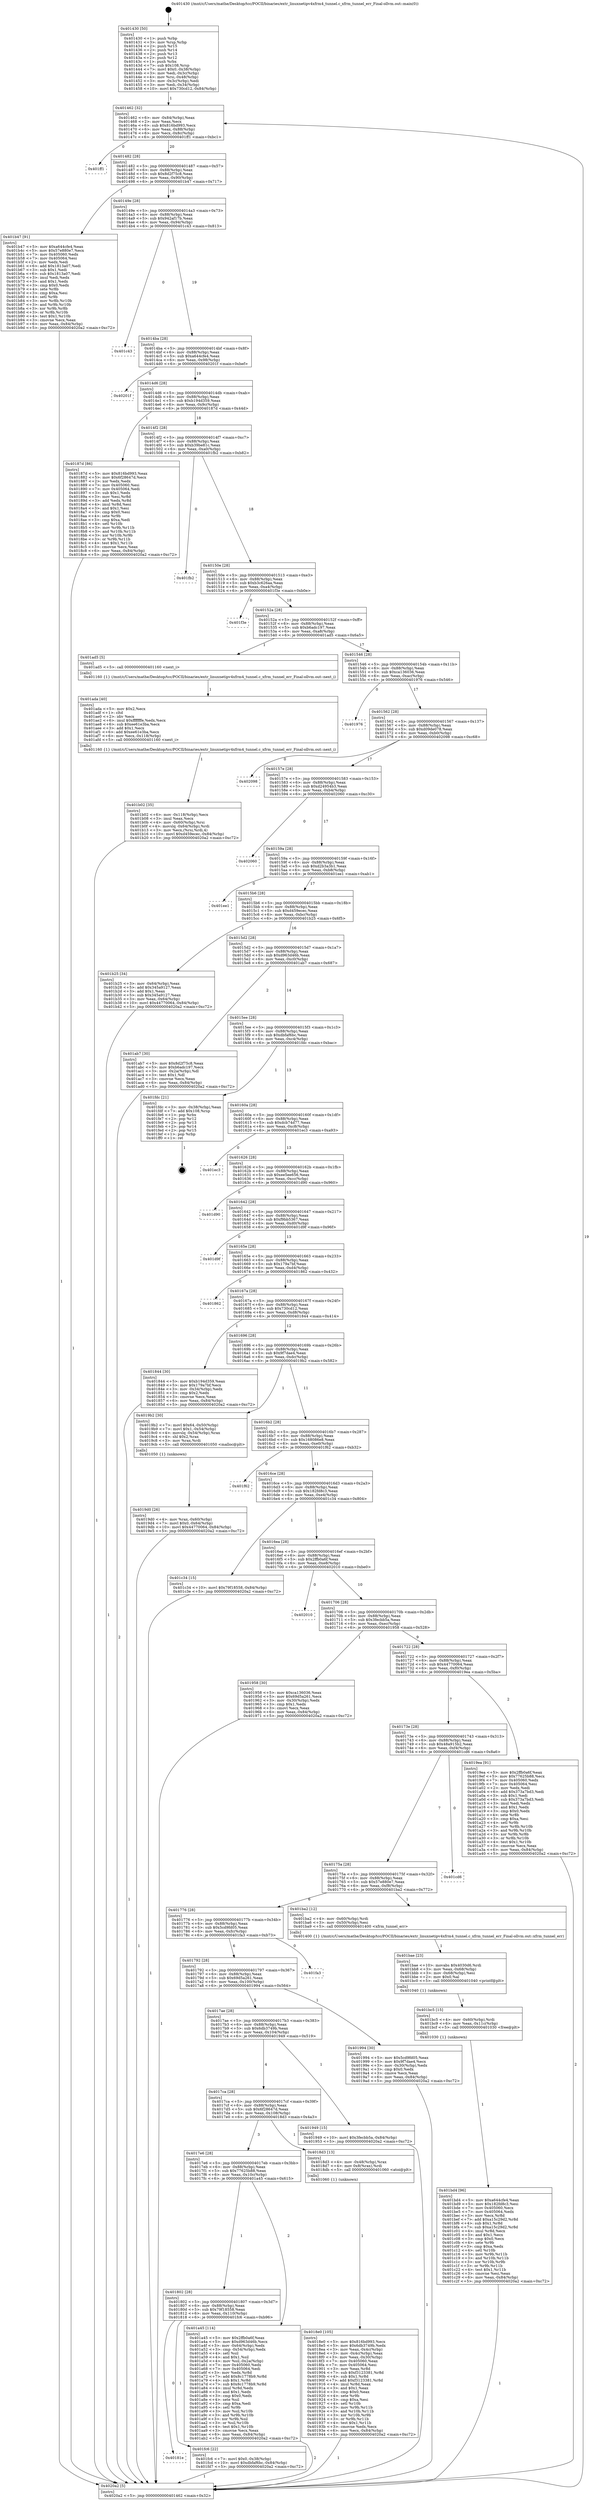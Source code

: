 digraph "0x401430" {
  label = "0x401430 (/mnt/c/Users/mathe/Desktop/tcc/POCII/binaries/extr_linuxnetipv4xfrm4_tunnel.c_xfrm_tunnel_err_Final-ollvm.out::main(0))"
  labelloc = "t"
  node[shape=record]

  Entry [label="",width=0.3,height=0.3,shape=circle,fillcolor=black,style=filled]
  "0x401462" [label="{
     0x401462 [32]\l
     | [instrs]\l
     &nbsp;&nbsp;0x401462 \<+6\>: mov -0x84(%rbp),%eax\l
     &nbsp;&nbsp;0x401468 \<+2\>: mov %eax,%ecx\l
     &nbsp;&nbsp;0x40146a \<+6\>: sub $0x816bd993,%ecx\l
     &nbsp;&nbsp;0x401470 \<+6\>: mov %eax,-0x88(%rbp)\l
     &nbsp;&nbsp;0x401476 \<+6\>: mov %ecx,-0x8c(%rbp)\l
     &nbsp;&nbsp;0x40147c \<+6\>: je 0000000000401ff1 \<main+0xbc1\>\l
  }"]
  "0x401ff1" [label="{
     0x401ff1\l
  }", style=dashed]
  "0x401482" [label="{
     0x401482 [28]\l
     | [instrs]\l
     &nbsp;&nbsp;0x401482 \<+5\>: jmp 0000000000401487 \<main+0x57\>\l
     &nbsp;&nbsp;0x401487 \<+6\>: mov -0x88(%rbp),%eax\l
     &nbsp;&nbsp;0x40148d \<+5\>: sub $0x8d2f75c8,%eax\l
     &nbsp;&nbsp;0x401492 \<+6\>: mov %eax,-0x90(%rbp)\l
     &nbsp;&nbsp;0x401498 \<+6\>: je 0000000000401b47 \<main+0x717\>\l
  }"]
  Exit [label="",width=0.3,height=0.3,shape=circle,fillcolor=black,style=filled,peripheries=2]
  "0x401b47" [label="{
     0x401b47 [91]\l
     | [instrs]\l
     &nbsp;&nbsp;0x401b47 \<+5\>: mov $0xa644cfe4,%eax\l
     &nbsp;&nbsp;0x401b4c \<+5\>: mov $0x57e880e7,%ecx\l
     &nbsp;&nbsp;0x401b51 \<+7\>: mov 0x405060,%edx\l
     &nbsp;&nbsp;0x401b58 \<+7\>: mov 0x405064,%esi\l
     &nbsp;&nbsp;0x401b5f \<+2\>: mov %edx,%edi\l
     &nbsp;&nbsp;0x401b61 \<+6\>: add $0x1813a07,%edi\l
     &nbsp;&nbsp;0x401b67 \<+3\>: sub $0x1,%edi\l
     &nbsp;&nbsp;0x401b6a \<+6\>: sub $0x1813a07,%edi\l
     &nbsp;&nbsp;0x401b70 \<+3\>: imul %edi,%edx\l
     &nbsp;&nbsp;0x401b73 \<+3\>: and $0x1,%edx\l
     &nbsp;&nbsp;0x401b76 \<+3\>: cmp $0x0,%edx\l
     &nbsp;&nbsp;0x401b79 \<+4\>: sete %r8b\l
     &nbsp;&nbsp;0x401b7d \<+3\>: cmp $0xa,%esi\l
     &nbsp;&nbsp;0x401b80 \<+4\>: setl %r9b\l
     &nbsp;&nbsp;0x401b84 \<+3\>: mov %r8b,%r10b\l
     &nbsp;&nbsp;0x401b87 \<+3\>: and %r9b,%r10b\l
     &nbsp;&nbsp;0x401b8a \<+3\>: xor %r9b,%r8b\l
     &nbsp;&nbsp;0x401b8d \<+3\>: or %r8b,%r10b\l
     &nbsp;&nbsp;0x401b90 \<+4\>: test $0x1,%r10b\l
     &nbsp;&nbsp;0x401b94 \<+3\>: cmovne %ecx,%eax\l
     &nbsp;&nbsp;0x401b97 \<+6\>: mov %eax,-0x84(%rbp)\l
     &nbsp;&nbsp;0x401b9d \<+5\>: jmp 00000000004020a2 \<main+0xc72\>\l
  }"]
  "0x40149e" [label="{
     0x40149e [28]\l
     | [instrs]\l
     &nbsp;&nbsp;0x40149e \<+5\>: jmp 00000000004014a3 \<main+0x73\>\l
     &nbsp;&nbsp;0x4014a3 \<+6\>: mov -0x88(%rbp),%eax\l
     &nbsp;&nbsp;0x4014a9 \<+5\>: sub $0x942af17b,%eax\l
     &nbsp;&nbsp;0x4014ae \<+6\>: mov %eax,-0x94(%rbp)\l
     &nbsp;&nbsp;0x4014b4 \<+6\>: je 0000000000401c43 \<main+0x813\>\l
  }"]
  "0x40181e" [label="{
     0x40181e\l
  }", style=dashed]
  "0x401c43" [label="{
     0x401c43\l
  }", style=dashed]
  "0x4014ba" [label="{
     0x4014ba [28]\l
     | [instrs]\l
     &nbsp;&nbsp;0x4014ba \<+5\>: jmp 00000000004014bf \<main+0x8f\>\l
     &nbsp;&nbsp;0x4014bf \<+6\>: mov -0x88(%rbp),%eax\l
     &nbsp;&nbsp;0x4014c5 \<+5\>: sub $0xa644cfe4,%eax\l
     &nbsp;&nbsp;0x4014ca \<+6\>: mov %eax,-0x98(%rbp)\l
     &nbsp;&nbsp;0x4014d0 \<+6\>: je 000000000040201f \<main+0xbef\>\l
  }"]
  "0x401fc6" [label="{
     0x401fc6 [22]\l
     | [instrs]\l
     &nbsp;&nbsp;0x401fc6 \<+7\>: movl $0x0,-0x38(%rbp)\l
     &nbsp;&nbsp;0x401fcd \<+10\>: movl $0xdbfaf6bc,-0x84(%rbp)\l
     &nbsp;&nbsp;0x401fd7 \<+5\>: jmp 00000000004020a2 \<main+0xc72\>\l
  }"]
  "0x40201f" [label="{
     0x40201f\l
  }", style=dashed]
  "0x4014d6" [label="{
     0x4014d6 [28]\l
     | [instrs]\l
     &nbsp;&nbsp;0x4014d6 \<+5\>: jmp 00000000004014db \<main+0xab\>\l
     &nbsp;&nbsp;0x4014db \<+6\>: mov -0x88(%rbp),%eax\l
     &nbsp;&nbsp;0x4014e1 \<+5\>: sub $0xb194d359,%eax\l
     &nbsp;&nbsp;0x4014e6 \<+6\>: mov %eax,-0x9c(%rbp)\l
     &nbsp;&nbsp;0x4014ec \<+6\>: je 000000000040187d \<main+0x44d\>\l
  }"]
  "0x401bd4" [label="{
     0x401bd4 [96]\l
     | [instrs]\l
     &nbsp;&nbsp;0x401bd4 \<+5\>: mov $0xa644cfe4,%eax\l
     &nbsp;&nbsp;0x401bd9 \<+5\>: mov $0x182fd8c3,%esi\l
     &nbsp;&nbsp;0x401bde \<+7\>: mov 0x405060,%ecx\l
     &nbsp;&nbsp;0x401be5 \<+7\>: mov 0x405064,%edx\l
     &nbsp;&nbsp;0x401bec \<+3\>: mov %ecx,%r8d\l
     &nbsp;&nbsp;0x401bef \<+7\>: add $0xa15c29d2,%r8d\l
     &nbsp;&nbsp;0x401bf6 \<+4\>: sub $0x1,%r8d\l
     &nbsp;&nbsp;0x401bfa \<+7\>: sub $0xa15c29d2,%r8d\l
     &nbsp;&nbsp;0x401c01 \<+4\>: imul %r8d,%ecx\l
     &nbsp;&nbsp;0x401c05 \<+3\>: and $0x1,%ecx\l
     &nbsp;&nbsp;0x401c08 \<+3\>: cmp $0x0,%ecx\l
     &nbsp;&nbsp;0x401c0b \<+4\>: sete %r9b\l
     &nbsp;&nbsp;0x401c0f \<+3\>: cmp $0xa,%edx\l
     &nbsp;&nbsp;0x401c12 \<+4\>: setl %r10b\l
     &nbsp;&nbsp;0x401c16 \<+3\>: mov %r9b,%r11b\l
     &nbsp;&nbsp;0x401c19 \<+3\>: and %r10b,%r11b\l
     &nbsp;&nbsp;0x401c1c \<+3\>: xor %r10b,%r9b\l
     &nbsp;&nbsp;0x401c1f \<+3\>: or %r9b,%r11b\l
     &nbsp;&nbsp;0x401c22 \<+4\>: test $0x1,%r11b\l
     &nbsp;&nbsp;0x401c26 \<+3\>: cmovne %esi,%eax\l
     &nbsp;&nbsp;0x401c29 \<+6\>: mov %eax,-0x84(%rbp)\l
     &nbsp;&nbsp;0x401c2f \<+5\>: jmp 00000000004020a2 \<main+0xc72\>\l
  }"]
  "0x40187d" [label="{
     0x40187d [86]\l
     | [instrs]\l
     &nbsp;&nbsp;0x40187d \<+5\>: mov $0x816bd993,%eax\l
     &nbsp;&nbsp;0x401882 \<+5\>: mov $0x6f28647d,%ecx\l
     &nbsp;&nbsp;0x401887 \<+2\>: xor %edx,%edx\l
     &nbsp;&nbsp;0x401889 \<+7\>: mov 0x405060,%esi\l
     &nbsp;&nbsp;0x401890 \<+7\>: mov 0x405064,%edi\l
     &nbsp;&nbsp;0x401897 \<+3\>: sub $0x1,%edx\l
     &nbsp;&nbsp;0x40189a \<+3\>: mov %esi,%r8d\l
     &nbsp;&nbsp;0x40189d \<+3\>: add %edx,%r8d\l
     &nbsp;&nbsp;0x4018a0 \<+4\>: imul %r8d,%esi\l
     &nbsp;&nbsp;0x4018a4 \<+3\>: and $0x1,%esi\l
     &nbsp;&nbsp;0x4018a7 \<+3\>: cmp $0x0,%esi\l
     &nbsp;&nbsp;0x4018aa \<+4\>: sete %r9b\l
     &nbsp;&nbsp;0x4018ae \<+3\>: cmp $0xa,%edi\l
     &nbsp;&nbsp;0x4018b1 \<+4\>: setl %r10b\l
     &nbsp;&nbsp;0x4018b5 \<+3\>: mov %r9b,%r11b\l
     &nbsp;&nbsp;0x4018b8 \<+3\>: and %r10b,%r11b\l
     &nbsp;&nbsp;0x4018bb \<+3\>: xor %r10b,%r9b\l
     &nbsp;&nbsp;0x4018be \<+3\>: or %r9b,%r11b\l
     &nbsp;&nbsp;0x4018c1 \<+4\>: test $0x1,%r11b\l
     &nbsp;&nbsp;0x4018c5 \<+3\>: cmovne %ecx,%eax\l
     &nbsp;&nbsp;0x4018c8 \<+6\>: mov %eax,-0x84(%rbp)\l
     &nbsp;&nbsp;0x4018ce \<+5\>: jmp 00000000004020a2 \<main+0xc72\>\l
  }"]
  "0x4014f2" [label="{
     0x4014f2 [28]\l
     | [instrs]\l
     &nbsp;&nbsp;0x4014f2 \<+5\>: jmp 00000000004014f7 \<main+0xc7\>\l
     &nbsp;&nbsp;0x4014f7 \<+6\>: mov -0x88(%rbp),%eax\l
     &nbsp;&nbsp;0x4014fd \<+5\>: sub $0xb39be81c,%eax\l
     &nbsp;&nbsp;0x401502 \<+6\>: mov %eax,-0xa0(%rbp)\l
     &nbsp;&nbsp;0x401508 \<+6\>: je 0000000000401fb2 \<main+0xb82\>\l
  }"]
  "0x401bc5" [label="{
     0x401bc5 [15]\l
     | [instrs]\l
     &nbsp;&nbsp;0x401bc5 \<+4\>: mov -0x60(%rbp),%rdi\l
     &nbsp;&nbsp;0x401bc9 \<+6\>: mov %eax,-0x11c(%rbp)\l
     &nbsp;&nbsp;0x401bcf \<+5\>: call 0000000000401030 \<free@plt\>\l
     | [calls]\l
     &nbsp;&nbsp;0x401030 \{1\} (unknown)\l
  }"]
  "0x401fb2" [label="{
     0x401fb2\l
  }", style=dashed]
  "0x40150e" [label="{
     0x40150e [28]\l
     | [instrs]\l
     &nbsp;&nbsp;0x40150e \<+5\>: jmp 0000000000401513 \<main+0xe3\>\l
     &nbsp;&nbsp;0x401513 \<+6\>: mov -0x88(%rbp),%eax\l
     &nbsp;&nbsp;0x401519 \<+5\>: sub $0xb3c626aa,%eax\l
     &nbsp;&nbsp;0x40151e \<+6\>: mov %eax,-0xa4(%rbp)\l
     &nbsp;&nbsp;0x401524 \<+6\>: je 0000000000401f3e \<main+0xb0e\>\l
  }"]
  "0x401bae" [label="{
     0x401bae [23]\l
     | [instrs]\l
     &nbsp;&nbsp;0x401bae \<+10\>: movabs $0x4030d6,%rdi\l
     &nbsp;&nbsp;0x401bb8 \<+3\>: mov %eax,-0x68(%rbp)\l
     &nbsp;&nbsp;0x401bbb \<+3\>: mov -0x68(%rbp),%esi\l
     &nbsp;&nbsp;0x401bbe \<+2\>: mov $0x0,%al\l
     &nbsp;&nbsp;0x401bc0 \<+5\>: call 0000000000401040 \<printf@plt\>\l
     | [calls]\l
     &nbsp;&nbsp;0x401040 \{1\} (unknown)\l
  }"]
  "0x401f3e" [label="{
     0x401f3e\l
  }", style=dashed]
  "0x40152a" [label="{
     0x40152a [28]\l
     | [instrs]\l
     &nbsp;&nbsp;0x40152a \<+5\>: jmp 000000000040152f \<main+0xff\>\l
     &nbsp;&nbsp;0x40152f \<+6\>: mov -0x88(%rbp),%eax\l
     &nbsp;&nbsp;0x401535 \<+5\>: sub $0xb6adc197,%eax\l
     &nbsp;&nbsp;0x40153a \<+6\>: mov %eax,-0xa8(%rbp)\l
     &nbsp;&nbsp;0x401540 \<+6\>: je 0000000000401ad5 \<main+0x6a5\>\l
  }"]
  "0x401b02" [label="{
     0x401b02 [35]\l
     | [instrs]\l
     &nbsp;&nbsp;0x401b02 \<+6\>: mov -0x118(%rbp),%ecx\l
     &nbsp;&nbsp;0x401b08 \<+3\>: imul %eax,%ecx\l
     &nbsp;&nbsp;0x401b0b \<+4\>: mov -0x60(%rbp),%rsi\l
     &nbsp;&nbsp;0x401b0f \<+4\>: movslq -0x64(%rbp),%rdi\l
     &nbsp;&nbsp;0x401b13 \<+3\>: mov %ecx,(%rsi,%rdi,4)\l
     &nbsp;&nbsp;0x401b16 \<+10\>: movl $0xd459ecec,-0x84(%rbp)\l
     &nbsp;&nbsp;0x401b20 \<+5\>: jmp 00000000004020a2 \<main+0xc72\>\l
  }"]
  "0x401ad5" [label="{
     0x401ad5 [5]\l
     | [instrs]\l
     &nbsp;&nbsp;0x401ad5 \<+5\>: call 0000000000401160 \<next_i\>\l
     | [calls]\l
     &nbsp;&nbsp;0x401160 \{1\} (/mnt/c/Users/mathe/Desktop/tcc/POCII/binaries/extr_linuxnetipv4xfrm4_tunnel.c_xfrm_tunnel_err_Final-ollvm.out::next_i)\l
  }"]
  "0x401546" [label="{
     0x401546 [28]\l
     | [instrs]\l
     &nbsp;&nbsp;0x401546 \<+5\>: jmp 000000000040154b \<main+0x11b\>\l
     &nbsp;&nbsp;0x40154b \<+6\>: mov -0x88(%rbp),%eax\l
     &nbsp;&nbsp;0x401551 \<+5\>: sub $0xca136036,%eax\l
     &nbsp;&nbsp;0x401556 \<+6\>: mov %eax,-0xac(%rbp)\l
     &nbsp;&nbsp;0x40155c \<+6\>: je 0000000000401976 \<main+0x546\>\l
  }"]
  "0x401ada" [label="{
     0x401ada [40]\l
     | [instrs]\l
     &nbsp;&nbsp;0x401ada \<+5\>: mov $0x2,%ecx\l
     &nbsp;&nbsp;0x401adf \<+1\>: cltd\l
     &nbsp;&nbsp;0x401ae0 \<+2\>: idiv %ecx\l
     &nbsp;&nbsp;0x401ae2 \<+6\>: imul $0xfffffffe,%edx,%ecx\l
     &nbsp;&nbsp;0x401ae8 \<+6\>: sub $0xee61e3ba,%ecx\l
     &nbsp;&nbsp;0x401aee \<+3\>: add $0x1,%ecx\l
     &nbsp;&nbsp;0x401af1 \<+6\>: add $0xee61e3ba,%ecx\l
     &nbsp;&nbsp;0x401af7 \<+6\>: mov %ecx,-0x118(%rbp)\l
     &nbsp;&nbsp;0x401afd \<+5\>: call 0000000000401160 \<next_i\>\l
     | [calls]\l
     &nbsp;&nbsp;0x401160 \{1\} (/mnt/c/Users/mathe/Desktop/tcc/POCII/binaries/extr_linuxnetipv4xfrm4_tunnel.c_xfrm_tunnel_err_Final-ollvm.out::next_i)\l
  }"]
  "0x401976" [label="{
     0x401976\l
  }", style=dashed]
  "0x401562" [label="{
     0x401562 [28]\l
     | [instrs]\l
     &nbsp;&nbsp;0x401562 \<+5\>: jmp 0000000000401567 \<main+0x137\>\l
     &nbsp;&nbsp;0x401567 \<+6\>: mov -0x88(%rbp),%eax\l
     &nbsp;&nbsp;0x40156d \<+5\>: sub $0xd09de078,%eax\l
     &nbsp;&nbsp;0x401572 \<+6\>: mov %eax,-0xb0(%rbp)\l
     &nbsp;&nbsp;0x401578 \<+6\>: je 0000000000402098 \<main+0xc68\>\l
  }"]
  "0x401802" [label="{
     0x401802 [28]\l
     | [instrs]\l
     &nbsp;&nbsp;0x401802 \<+5\>: jmp 0000000000401807 \<main+0x3d7\>\l
     &nbsp;&nbsp;0x401807 \<+6\>: mov -0x88(%rbp),%eax\l
     &nbsp;&nbsp;0x40180d \<+5\>: sub $0x79f18558,%eax\l
     &nbsp;&nbsp;0x401812 \<+6\>: mov %eax,-0x110(%rbp)\l
     &nbsp;&nbsp;0x401818 \<+6\>: je 0000000000401fc6 \<main+0xb96\>\l
  }"]
  "0x402098" [label="{
     0x402098\l
  }", style=dashed]
  "0x40157e" [label="{
     0x40157e [28]\l
     | [instrs]\l
     &nbsp;&nbsp;0x40157e \<+5\>: jmp 0000000000401583 \<main+0x153\>\l
     &nbsp;&nbsp;0x401583 \<+6\>: mov -0x88(%rbp),%eax\l
     &nbsp;&nbsp;0x401589 \<+5\>: sub $0xd24954b3,%eax\l
     &nbsp;&nbsp;0x40158e \<+6\>: mov %eax,-0xb4(%rbp)\l
     &nbsp;&nbsp;0x401594 \<+6\>: je 0000000000402060 \<main+0xc30\>\l
  }"]
  "0x401a45" [label="{
     0x401a45 [114]\l
     | [instrs]\l
     &nbsp;&nbsp;0x401a45 \<+5\>: mov $0x2ffb0a6f,%eax\l
     &nbsp;&nbsp;0x401a4a \<+5\>: mov $0xd963d46b,%ecx\l
     &nbsp;&nbsp;0x401a4f \<+3\>: mov -0x64(%rbp),%edx\l
     &nbsp;&nbsp;0x401a52 \<+3\>: cmp -0x54(%rbp),%edx\l
     &nbsp;&nbsp;0x401a55 \<+4\>: setl %sil\l
     &nbsp;&nbsp;0x401a59 \<+4\>: and $0x1,%sil\l
     &nbsp;&nbsp;0x401a5d \<+4\>: mov %sil,-0x2a(%rbp)\l
     &nbsp;&nbsp;0x401a61 \<+7\>: mov 0x405060,%edx\l
     &nbsp;&nbsp;0x401a68 \<+7\>: mov 0x405064,%edi\l
     &nbsp;&nbsp;0x401a6f \<+3\>: mov %edx,%r8d\l
     &nbsp;&nbsp;0x401a72 \<+7\>: add $0x8c1778b9,%r8d\l
     &nbsp;&nbsp;0x401a79 \<+4\>: sub $0x1,%r8d\l
     &nbsp;&nbsp;0x401a7d \<+7\>: sub $0x8c1778b9,%r8d\l
     &nbsp;&nbsp;0x401a84 \<+4\>: imul %r8d,%edx\l
     &nbsp;&nbsp;0x401a88 \<+3\>: and $0x1,%edx\l
     &nbsp;&nbsp;0x401a8b \<+3\>: cmp $0x0,%edx\l
     &nbsp;&nbsp;0x401a8e \<+4\>: sete %sil\l
     &nbsp;&nbsp;0x401a92 \<+3\>: cmp $0xa,%edi\l
     &nbsp;&nbsp;0x401a95 \<+4\>: setl %r9b\l
     &nbsp;&nbsp;0x401a99 \<+3\>: mov %sil,%r10b\l
     &nbsp;&nbsp;0x401a9c \<+3\>: and %r9b,%r10b\l
     &nbsp;&nbsp;0x401a9f \<+3\>: xor %r9b,%sil\l
     &nbsp;&nbsp;0x401aa2 \<+3\>: or %sil,%r10b\l
     &nbsp;&nbsp;0x401aa5 \<+4\>: test $0x1,%r10b\l
     &nbsp;&nbsp;0x401aa9 \<+3\>: cmovne %ecx,%eax\l
     &nbsp;&nbsp;0x401aac \<+6\>: mov %eax,-0x84(%rbp)\l
     &nbsp;&nbsp;0x401ab2 \<+5\>: jmp 00000000004020a2 \<main+0xc72\>\l
  }"]
  "0x402060" [label="{
     0x402060\l
  }", style=dashed]
  "0x40159a" [label="{
     0x40159a [28]\l
     | [instrs]\l
     &nbsp;&nbsp;0x40159a \<+5\>: jmp 000000000040159f \<main+0x16f\>\l
     &nbsp;&nbsp;0x40159f \<+6\>: mov -0x88(%rbp),%eax\l
     &nbsp;&nbsp;0x4015a5 \<+5\>: sub $0xd2b3a3b1,%eax\l
     &nbsp;&nbsp;0x4015aa \<+6\>: mov %eax,-0xb8(%rbp)\l
     &nbsp;&nbsp;0x4015b0 \<+6\>: je 0000000000401ee1 \<main+0xab1\>\l
  }"]
  "0x4019d0" [label="{
     0x4019d0 [26]\l
     | [instrs]\l
     &nbsp;&nbsp;0x4019d0 \<+4\>: mov %rax,-0x60(%rbp)\l
     &nbsp;&nbsp;0x4019d4 \<+7\>: movl $0x0,-0x64(%rbp)\l
     &nbsp;&nbsp;0x4019db \<+10\>: movl $0x44770064,-0x84(%rbp)\l
     &nbsp;&nbsp;0x4019e5 \<+5\>: jmp 00000000004020a2 \<main+0xc72\>\l
  }"]
  "0x401ee1" [label="{
     0x401ee1\l
  }", style=dashed]
  "0x4015b6" [label="{
     0x4015b6 [28]\l
     | [instrs]\l
     &nbsp;&nbsp;0x4015b6 \<+5\>: jmp 00000000004015bb \<main+0x18b\>\l
     &nbsp;&nbsp;0x4015bb \<+6\>: mov -0x88(%rbp),%eax\l
     &nbsp;&nbsp;0x4015c1 \<+5\>: sub $0xd459ecec,%eax\l
     &nbsp;&nbsp;0x4015c6 \<+6\>: mov %eax,-0xbc(%rbp)\l
     &nbsp;&nbsp;0x4015cc \<+6\>: je 0000000000401b25 \<main+0x6f5\>\l
  }"]
  "0x4018e0" [label="{
     0x4018e0 [105]\l
     | [instrs]\l
     &nbsp;&nbsp;0x4018e0 \<+5\>: mov $0x816bd993,%ecx\l
     &nbsp;&nbsp;0x4018e5 \<+5\>: mov $0x6db3749b,%edx\l
     &nbsp;&nbsp;0x4018ea \<+3\>: mov %eax,-0x4c(%rbp)\l
     &nbsp;&nbsp;0x4018ed \<+3\>: mov -0x4c(%rbp),%eax\l
     &nbsp;&nbsp;0x4018f0 \<+3\>: mov %eax,-0x30(%rbp)\l
     &nbsp;&nbsp;0x4018f3 \<+7\>: mov 0x405060,%eax\l
     &nbsp;&nbsp;0x4018fa \<+7\>: mov 0x405064,%esi\l
     &nbsp;&nbsp;0x401901 \<+3\>: mov %eax,%r8d\l
     &nbsp;&nbsp;0x401904 \<+7\>: sub $0xf3123381,%r8d\l
     &nbsp;&nbsp;0x40190b \<+4\>: sub $0x1,%r8d\l
     &nbsp;&nbsp;0x40190f \<+7\>: add $0xf3123381,%r8d\l
     &nbsp;&nbsp;0x401916 \<+4\>: imul %r8d,%eax\l
     &nbsp;&nbsp;0x40191a \<+3\>: and $0x1,%eax\l
     &nbsp;&nbsp;0x40191d \<+3\>: cmp $0x0,%eax\l
     &nbsp;&nbsp;0x401920 \<+4\>: sete %r9b\l
     &nbsp;&nbsp;0x401924 \<+3\>: cmp $0xa,%esi\l
     &nbsp;&nbsp;0x401927 \<+4\>: setl %r10b\l
     &nbsp;&nbsp;0x40192b \<+3\>: mov %r9b,%r11b\l
     &nbsp;&nbsp;0x40192e \<+3\>: and %r10b,%r11b\l
     &nbsp;&nbsp;0x401931 \<+3\>: xor %r10b,%r9b\l
     &nbsp;&nbsp;0x401934 \<+3\>: or %r9b,%r11b\l
     &nbsp;&nbsp;0x401937 \<+4\>: test $0x1,%r11b\l
     &nbsp;&nbsp;0x40193b \<+3\>: cmovne %edx,%ecx\l
     &nbsp;&nbsp;0x40193e \<+6\>: mov %ecx,-0x84(%rbp)\l
     &nbsp;&nbsp;0x401944 \<+5\>: jmp 00000000004020a2 \<main+0xc72\>\l
  }"]
  "0x401b25" [label="{
     0x401b25 [34]\l
     | [instrs]\l
     &nbsp;&nbsp;0x401b25 \<+3\>: mov -0x64(%rbp),%eax\l
     &nbsp;&nbsp;0x401b28 \<+5\>: add $0x345a9127,%eax\l
     &nbsp;&nbsp;0x401b2d \<+3\>: add $0x1,%eax\l
     &nbsp;&nbsp;0x401b30 \<+5\>: sub $0x345a9127,%eax\l
     &nbsp;&nbsp;0x401b35 \<+3\>: mov %eax,-0x64(%rbp)\l
     &nbsp;&nbsp;0x401b38 \<+10\>: movl $0x44770064,-0x84(%rbp)\l
     &nbsp;&nbsp;0x401b42 \<+5\>: jmp 00000000004020a2 \<main+0xc72\>\l
  }"]
  "0x4015d2" [label="{
     0x4015d2 [28]\l
     | [instrs]\l
     &nbsp;&nbsp;0x4015d2 \<+5\>: jmp 00000000004015d7 \<main+0x1a7\>\l
     &nbsp;&nbsp;0x4015d7 \<+6\>: mov -0x88(%rbp),%eax\l
     &nbsp;&nbsp;0x4015dd \<+5\>: sub $0xd963d46b,%eax\l
     &nbsp;&nbsp;0x4015e2 \<+6\>: mov %eax,-0xc0(%rbp)\l
     &nbsp;&nbsp;0x4015e8 \<+6\>: je 0000000000401ab7 \<main+0x687\>\l
  }"]
  "0x4017e6" [label="{
     0x4017e6 [28]\l
     | [instrs]\l
     &nbsp;&nbsp;0x4017e6 \<+5\>: jmp 00000000004017eb \<main+0x3bb\>\l
     &nbsp;&nbsp;0x4017eb \<+6\>: mov -0x88(%rbp),%eax\l
     &nbsp;&nbsp;0x4017f1 \<+5\>: sub $0x77625b88,%eax\l
     &nbsp;&nbsp;0x4017f6 \<+6\>: mov %eax,-0x10c(%rbp)\l
     &nbsp;&nbsp;0x4017fc \<+6\>: je 0000000000401a45 \<main+0x615\>\l
  }"]
  "0x401ab7" [label="{
     0x401ab7 [30]\l
     | [instrs]\l
     &nbsp;&nbsp;0x401ab7 \<+5\>: mov $0x8d2f75c8,%eax\l
     &nbsp;&nbsp;0x401abc \<+5\>: mov $0xb6adc197,%ecx\l
     &nbsp;&nbsp;0x401ac1 \<+3\>: mov -0x2a(%rbp),%dl\l
     &nbsp;&nbsp;0x401ac4 \<+3\>: test $0x1,%dl\l
     &nbsp;&nbsp;0x401ac7 \<+3\>: cmovne %ecx,%eax\l
     &nbsp;&nbsp;0x401aca \<+6\>: mov %eax,-0x84(%rbp)\l
     &nbsp;&nbsp;0x401ad0 \<+5\>: jmp 00000000004020a2 \<main+0xc72\>\l
  }"]
  "0x4015ee" [label="{
     0x4015ee [28]\l
     | [instrs]\l
     &nbsp;&nbsp;0x4015ee \<+5\>: jmp 00000000004015f3 \<main+0x1c3\>\l
     &nbsp;&nbsp;0x4015f3 \<+6\>: mov -0x88(%rbp),%eax\l
     &nbsp;&nbsp;0x4015f9 \<+5\>: sub $0xdbfaf6bc,%eax\l
     &nbsp;&nbsp;0x4015fe \<+6\>: mov %eax,-0xc4(%rbp)\l
     &nbsp;&nbsp;0x401604 \<+6\>: je 0000000000401fdc \<main+0xbac\>\l
  }"]
  "0x4018d3" [label="{
     0x4018d3 [13]\l
     | [instrs]\l
     &nbsp;&nbsp;0x4018d3 \<+4\>: mov -0x48(%rbp),%rax\l
     &nbsp;&nbsp;0x4018d7 \<+4\>: mov 0x8(%rax),%rdi\l
     &nbsp;&nbsp;0x4018db \<+5\>: call 0000000000401060 \<atoi@plt\>\l
     | [calls]\l
     &nbsp;&nbsp;0x401060 \{1\} (unknown)\l
  }"]
  "0x401fdc" [label="{
     0x401fdc [21]\l
     | [instrs]\l
     &nbsp;&nbsp;0x401fdc \<+3\>: mov -0x38(%rbp),%eax\l
     &nbsp;&nbsp;0x401fdf \<+7\>: add $0x108,%rsp\l
     &nbsp;&nbsp;0x401fe6 \<+1\>: pop %rbx\l
     &nbsp;&nbsp;0x401fe7 \<+2\>: pop %r12\l
     &nbsp;&nbsp;0x401fe9 \<+2\>: pop %r13\l
     &nbsp;&nbsp;0x401feb \<+2\>: pop %r14\l
     &nbsp;&nbsp;0x401fed \<+2\>: pop %r15\l
     &nbsp;&nbsp;0x401fef \<+1\>: pop %rbp\l
     &nbsp;&nbsp;0x401ff0 \<+1\>: ret\l
  }"]
  "0x40160a" [label="{
     0x40160a [28]\l
     | [instrs]\l
     &nbsp;&nbsp;0x40160a \<+5\>: jmp 000000000040160f \<main+0x1df\>\l
     &nbsp;&nbsp;0x40160f \<+6\>: mov -0x88(%rbp),%eax\l
     &nbsp;&nbsp;0x401615 \<+5\>: sub $0xdcb74d77,%eax\l
     &nbsp;&nbsp;0x40161a \<+6\>: mov %eax,-0xc8(%rbp)\l
     &nbsp;&nbsp;0x401620 \<+6\>: je 0000000000401ec3 \<main+0xa93\>\l
  }"]
  "0x4017ca" [label="{
     0x4017ca [28]\l
     | [instrs]\l
     &nbsp;&nbsp;0x4017ca \<+5\>: jmp 00000000004017cf \<main+0x39f\>\l
     &nbsp;&nbsp;0x4017cf \<+6\>: mov -0x88(%rbp),%eax\l
     &nbsp;&nbsp;0x4017d5 \<+5\>: sub $0x6f28647d,%eax\l
     &nbsp;&nbsp;0x4017da \<+6\>: mov %eax,-0x108(%rbp)\l
     &nbsp;&nbsp;0x4017e0 \<+6\>: je 00000000004018d3 \<main+0x4a3\>\l
  }"]
  "0x401ec3" [label="{
     0x401ec3\l
  }", style=dashed]
  "0x401626" [label="{
     0x401626 [28]\l
     | [instrs]\l
     &nbsp;&nbsp;0x401626 \<+5\>: jmp 000000000040162b \<main+0x1fb\>\l
     &nbsp;&nbsp;0x40162b \<+6\>: mov -0x88(%rbp),%eax\l
     &nbsp;&nbsp;0x401631 \<+5\>: sub $0xee5ee656,%eax\l
     &nbsp;&nbsp;0x401636 \<+6\>: mov %eax,-0xcc(%rbp)\l
     &nbsp;&nbsp;0x40163c \<+6\>: je 0000000000401d90 \<main+0x960\>\l
  }"]
  "0x401949" [label="{
     0x401949 [15]\l
     | [instrs]\l
     &nbsp;&nbsp;0x401949 \<+10\>: movl $0x3fecbb5a,-0x84(%rbp)\l
     &nbsp;&nbsp;0x401953 \<+5\>: jmp 00000000004020a2 \<main+0xc72\>\l
  }"]
  "0x401d90" [label="{
     0x401d90\l
  }", style=dashed]
  "0x401642" [label="{
     0x401642 [28]\l
     | [instrs]\l
     &nbsp;&nbsp;0x401642 \<+5\>: jmp 0000000000401647 \<main+0x217\>\l
     &nbsp;&nbsp;0x401647 \<+6\>: mov -0x88(%rbp),%eax\l
     &nbsp;&nbsp;0x40164d \<+5\>: sub $0xf9bb5367,%eax\l
     &nbsp;&nbsp;0x401652 \<+6\>: mov %eax,-0xd0(%rbp)\l
     &nbsp;&nbsp;0x401658 \<+6\>: je 0000000000401d9f \<main+0x96f\>\l
  }"]
  "0x4017ae" [label="{
     0x4017ae [28]\l
     | [instrs]\l
     &nbsp;&nbsp;0x4017ae \<+5\>: jmp 00000000004017b3 \<main+0x383\>\l
     &nbsp;&nbsp;0x4017b3 \<+6\>: mov -0x88(%rbp),%eax\l
     &nbsp;&nbsp;0x4017b9 \<+5\>: sub $0x6db3749b,%eax\l
     &nbsp;&nbsp;0x4017be \<+6\>: mov %eax,-0x104(%rbp)\l
     &nbsp;&nbsp;0x4017c4 \<+6\>: je 0000000000401949 \<main+0x519\>\l
  }"]
  "0x401d9f" [label="{
     0x401d9f\l
  }", style=dashed]
  "0x40165e" [label="{
     0x40165e [28]\l
     | [instrs]\l
     &nbsp;&nbsp;0x40165e \<+5\>: jmp 0000000000401663 \<main+0x233\>\l
     &nbsp;&nbsp;0x401663 \<+6\>: mov -0x88(%rbp),%eax\l
     &nbsp;&nbsp;0x401669 \<+5\>: sub $0x179a7bf,%eax\l
     &nbsp;&nbsp;0x40166e \<+6\>: mov %eax,-0xd4(%rbp)\l
     &nbsp;&nbsp;0x401674 \<+6\>: je 0000000000401862 \<main+0x432\>\l
  }"]
  "0x401994" [label="{
     0x401994 [30]\l
     | [instrs]\l
     &nbsp;&nbsp;0x401994 \<+5\>: mov $0x5cd9fd05,%eax\l
     &nbsp;&nbsp;0x401999 \<+5\>: mov $0x9f7dae4,%ecx\l
     &nbsp;&nbsp;0x40199e \<+3\>: mov -0x30(%rbp),%edx\l
     &nbsp;&nbsp;0x4019a1 \<+3\>: cmp $0x0,%edx\l
     &nbsp;&nbsp;0x4019a4 \<+3\>: cmove %ecx,%eax\l
     &nbsp;&nbsp;0x4019a7 \<+6\>: mov %eax,-0x84(%rbp)\l
     &nbsp;&nbsp;0x4019ad \<+5\>: jmp 00000000004020a2 \<main+0xc72\>\l
  }"]
  "0x401862" [label="{
     0x401862\l
  }", style=dashed]
  "0x40167a" [label="{
     0x40167a [28]\l
     | [instrs]\l
     &nbsp;&nbsp;0x40167a \<+5\>: jmp 000000000040167f \<main+0x24f\>\l
     &nbsp;&nbsp;0x40167f \<+6\>: mov -0x88(%rbp),%eax\l
     &nbsp;&nbsp;0x401685 \<+5\>: sub $0x730cd12,%eax\l
     &nbsp;&nbsp;0x40168a \<+6\>: mov %eax,-0xd8(%rbp)\l
     &nbsp;&nbsp;0x401690 \<+6\>: je 0000000000401844 \<main+0x414\>\l
  }"]
  "0x401792" [label="{
     0x401792 [28]\l
     | [instrs]\l
     &nbsp;&nbsp;0x401792 \<+5\>: jmp 0000000000401797 \<main+0x367\>\l
     &nbsp;&nbsp;0x401797 \<+6\>: mov -0x88(%rbp),%eax\l
     &nbsp;&nbsp;0x40179d \<+5\>: sub $0x69d5a261,%eax\l
     &nbsp;&nbsp;0x4017a2 \<+6\>: mov %eax,-0x100(%rbp)\l
     &nbsp;&nbsp;0x4017a8 \<+6\>: je 0000000000401994 \<main+0x564\>\l
  }"]
  "0x401844" [label="{
     0x401844 [30]\l
     | [instrs]\l
     &nbsp;&nbsp;0x401844 \<+5\>: mov $0xb194d359,%eax\l
     &nbsp;&nbsp;0x401849 \<+5\>: mov $0x179a7bf,%ecx\l
     &nbsp;&nbsp;0x40184e \<+3\>: mov -0x34(%rbp),%edx\l
     &nbsp;&nbsp;0x401851 \<+3\>: cmp $0x2,%edx\l
     &nbsp;&nbsp;0x401854 \<+3\>: cmovne %ecx,%eax\l
     &nbsp;&nbsp;0x401857 \<+6\>: mov %eax,-0x84(%rbp)\l
     &nbsp;&nbsp;0x40185d \<+5\>: jmp 00000000004020a2 \<main+0xc72\>\l
  }"]
  "0x401696" [label="{
     0x401696 [28]\l
     | [instrs]\l
     &nbsp;&nbsp;0x401696 \<+5\>: jmp 000000000040169b \<main+0x26b\>\l
     &nbsp;&nbsp;0x40169b \<+6\>: mov -0x88(%rbp),%eax\l
     &nbsp;&nbsp;0x4016a1 \<+5\>: sub $0x9f7dae4,%eax\l
     &nbsp;&nbsp;0x4016a6 \<+6\>: mov %eax,-0xdc(%rbp)\l
     &nbsp;&nbsp;0x4016ac \<+6\>: je 00000000004019b2 \<main+0x582\>\l
  }"]
  "0x4020a2" [label="{
     0x4020a2 [5]\l
     | [instrs]\l
     &nbsp;&nbsp;0x4020a2 \<+5\>: jmp 0000000000401462 \<main+0x32\>\l
  }"]
  "0x401430" [label="{
     0x401430 [50]\l
     | [instrs]\l
     &nbsp;&nbsp;0x401430 \<+1\>: push %rbp\l
     &nbsp;&nbsp;0x401431 \<+3\>: mov %rsp,%rbp\l
     &nbsp;&nbsp;0x401434 \<+2\>: push %r15\l
     &nbsp;&nbsp;0x401436 \<+2\>: push %r14\l
     &nbsp;&nbsp;0x401438 \<+2\>: push %r13\l
     &nbsp;&nbsp;0x40143a \<+2\>: push %r12\l
     &nbsp;&nbsp;0x40143c \<+1\>: push %rbx\l
     &nbsp;&nbsp;0x40143d \<+7\>: sub $0x108,%rsp\l
     &nbsp;&nbsp;0x401444 \<+7\>: movl $0x0,-0x38(%rbp)\l
     &nbsp;&nbsp;0x40144b \<+3\>: mov %edi,-0x3c(%rbp)\l
     &nbsp;&nbsp;0x40144e \<+4\>: mov %rsi,-0x48(%rbp)\l
     &nbsp;&nbsp;0x401452 \<+3\>: mov -0x3c(%rbp),%edi\l
     &nbsp;&nbsp;0x401455 \<+3\>: mov %edi,-0x34(%rbp)\l
     &nbsp;&nbsp;0x401458 \<+10\>: movl $0x730cd12,-0x84(%rbp)\l
  }"]
  "0x401fa3" [label="{
     0x401fa3\l
  }", style=dashed]
  "0x4019b2" [label="{
     0x4019b2 [30]\l
     | [instrs]\l
     &nbsp;&nbsp;0x4019b2 \<+7\>: movl $0x64,-0x50(%rbp)\l
     &nbsp;&nbsp;0x4019b9 \<+7\>: movl $0x1,-0x54(%rbp)\l
     &nbsp;&nbsp;0x4019c0 \<+4\>: movslq -0x54(%rbp),%rax\l
     &nbsp;&nbsp;0x4019c4 \<+4\>: shl $0x2,%rax\l
     &nbsp;&nbsp;0x4019c8 \<+3\>: mov %rax,%rdi\l
     &nbsp;&nbsp;0x4019cb \<+5\>: call 0000000000401050 \<malloc@plt\>\l
     | [calls]\l
     &nbsp;&nbsp;0x401050 \{1\} (unknown)\l
  }"]
  "0x4016b2" [label="{
     0x4016b2 [28]\l
     | [instrs]\l
     &nbsp;&nbsp;0x4016b2 \<+5\>: jmp 00000000004016b7 \<main+0x287\>\l
     &nbsp;&nbsp;0x4016b7 \<+6\>: mov -0x88(%rbp),%eax\l
     &nbsp;&nbsp;0x4016bd \<+5\>: sub $0x168086e8,%eax\l
     &nbsp;&nbsp;0x4016c2 \<+6\>: mov %eax,-0xe0(%rbp)\l
     &nbsp;&nbsp;0x4016c8 \<+6\>: je 0000000000401f62 \<main+0xb32\>\l
  }"]
  "0x401776" [label="{
     0x401776 [28]\l
     | [instrs]\l
     &nbsp;&nbsp;0x401776 \<+5\>: jmp 000000000040177b \<main+0x34b\>\l
     &nbsp;&nbsp;0x40177b \<+6\>: mov -0x88(%rbp),%eax\l
     &nbsp;&nbsp;0x401781 \<+5\>: sub $0x5cd9fd05,%eax\l
     &nbsp;&nbsp;0x401786 \<+6\>: mov %eax,-0xfc(%rbp)\l
     &nbsp;&nbsp;0x40178c \<+6\>: je 0000000000401fa3 \<main+0xb73\>\l
  }"]
  "0x401f62" [label="{
     0x401f62\l
  }", style=dashed]
  "0x4016ce" [label="{
     0x4016ce [28]\l
     | [instrs]\l
     &nbsp;&nbsp;0x4016ce \<+5\>: jmp 00000000004016d3 \<main+0x2a3\>\l
     &nbsp;&nbsp;0x4016d3 \<+6\>: mov -0x88(%rbp),%eax\l
     &nbsp;&nbsp;0x4016d9 \<+5\>: sub $0x182fd8c3,%eax\l
     &nbsp;&nbsp;0x4016de \<+6\>: mov %eax,-0xe4(%rbp)\l
     &nbsp;&nbsp;0x4016e4 \<+6\>: je 0000000000401c34 \<main+0x804\>\l
  }"]
  "0x401ba2" [label="{
     0x401ba2 [12]\l
     | [instrs]\l
     &nbsp;&nbsp;0x401ba2 \<+4\>: mov -0x60(%rbp),%rdi\l
     &nbsp;&nbsp;0x401ba6 \<+3\>: mov -0x50(%rbp),%esi\l
     &nbsp;&nbsp;0x401ba9 \<+5\>: call 0000000000401400 \<xfrm_tunnel_err\>\l
     | [calls]\l
     &nbsp;&nbsp;0x401400 \{1\} (/mnt/c/Users/mathe/Desktop/tcc/POCII/binaries/extr_linuxnetipv4xfrm4_tunnel.c_xfrm_tunnel_err_Final-ollvm.out::xfrm_tunnel_err)\l
  }"]
  "0x401c34" [label="{
     0x401c34 [15]\l
     | [instrs]\l
     &nbsp;&nbsp;0x401c34 \<+10\>: movl $0x79f18558,-0x84(%rbp)\l
     &nbsp;&nbsp;0x401c3e \<+5\>: jmp 00000000004020a2 \<main+0xc72\>\l
  }"]
  "0x4016ea" [label="{
     0x4016ea [28]\l
     | [instrs]\l
     &nbsp;&nbsp;0x4016ea \<+5\>: jmp 00000000004016ef \<main+0x2bf\>\l
     &nbsp;&nbsp;0x4016ef \<+6\>: mov -0x88(%rbp),%eax\l
     &nbsp;&nbsp;0x4016f5 \<+5\>: sub $0x2ffb0a6f,%eax\l
     &nbsp;&nbsp;0x4016fa \<+6\>: mov %eax,-0xe8(%rbp)\l
     &nbsp;&nbsp;0x401700 \<+6\>: je 0000000000402010 \<main+0xbe0\>\l
  }"]
  "0x40175a" [label="{
     0x40175a [28]\l
     | [instrs]\l
     &nbsp;&nbsp;0x40175a \<+5\>: jmp 000000000040175f \<main+0x32f\>\l
     &nbsp;&nbsp;0x40175f \<+6\>: mov -0x88(%rbp),%eax\l
     &nbsp;&nbsp;0x401765 \<+5\>: sub $0x57e880e7,%eax\l
     &nbsp;&nbsp;0x40176a \<+6\>: mov %eax,-0xf8(%rbp)\l
     &nbsp;&nbsp;0x401770 \<+6\>: je 0000000000401ba2 \<main+0x772\>\l
  }"]
  "0x402010" [label="{
     0x402010\l
  }", style=dashed]
  "0x401706" [label="{
     0x401706 [28]\l
     | [instrs]\l
     &nbsp;&nbsp;0x401706 \<+5\>: jmp 000000000040170b \<main+0x2db\>\l
     &nbsp;&nbsp;0x40170b \<+6\>: mov -0x88(%rbp),%eax\l
     &nbsp;&nbsp;0x401711 \<+5\>: sub $0x3fecbb5a,%eax\l
     &nbsp;&nbsp;0x401716 \<+6\>: mov %eax,-0xec(%rbp)\l
     &nbsp;&nbsp;0x40171c \<+6\>: je 0000000000401958 \<main+0x528\>\l
  }"]
  "0x401cd6" [label="{
     0x401cd6\l
  }", style=dashed]
  "0x401958" [label="{
     0x401958 [30]\l
     | [instrs]\l
     &nbsp;&nbsp;0x401958 \<+5\>: mov $0xca136036,%eax\l
     &nbsp;&nbsp;0x40195d \<+5\>: mov $0x69d5a261,%ecx\l
     &nbsp;&nbsp;0x401962 \<+3\>: mov -0x30(%rbp),%edx\l
     &nbsp;&nbsp;0x401965 \<+3\>: cmp $0x1,%edx\l
     &nbsp;&nbsp;0x401968 \<+3\>: cmovl %ecx,%eax\l
     &nbsp;&nbsp;0x40196b \<+6\>: mov %eax,-0x84(%rbp)\l
     &nbsp;&nbsp;0x401971 \<+5\>: jmp 00000000004020a2 \<main+0xc72\>\l
  }"]
  "0x401722" [label="{
     0x401722 [28]\l
     | [instrs]\l
     &nbsp;&nbsp;0x401722 \<+5\>: jmp 0000000000401727 \<main+0x2f7\>\l
     &nbsp;&nbsp;0x401727 \<+6\>: mov -0x88(%rbp),%eax\l
     &nbsp;&nbsp;0x40172d \<+5\>: sub $0x44770064,%eax\l
     &nbsp;&nbsp;0x401732 \<+6\>: mov %eax,-0xf0(%rbp)\l
     &nbsp;&nbsp;0x401738 \<+6\>: je 00000000004019ea \<main+0x5ba\>\l
  }"]
  "0x40173e" [label="{
     0x40173e [28]\l
     | [instrs]\l
     &nbsp;&nbsp;0x40173e \<+5\>: jmp 0000000000401743 \<main+0x313\>\l
     &nbsp;&nbsp;0x401743 \<+6\>: mov -0x88(%rbp),%eax\l
     &nbsp;&nbsp;0x401749 \<+5\>: sub $0x48a915b2,%eax\l
     &nbsp;&nbsp;0x40174e \<+6\>: mov %eax,-0xf4(%rbp)\l
     &nbsp;&nbsp;0x401754 \<+6\>: je 0000000000401cd6 \<main+0x8a6\>\l
  }"]
  "0x4019ea" [label="{
     0x4019ea [91]\l
     | [instrs]\l
     &nbsp;&nbsp;0x4019ea \<+5\>: mov $0x2ffb0a6f,%eax\l
     &nbsp;&nbsp;0x4019ef \<+5\>: mov $0x77625b88,%ecx\l
     &nbsp;&nbsp;0x4019f4 \<+7\>: mov 0x405060,%edx\l
     &nbsp;&nbsp;0x4019fb \<+7\>: mov 0x405064,%esi\l
     &nbsp;&nbsp;0x401a02 \<+2\>: mov %edx,%edi\l
     &nbsp;&nbsp;0x401a04 \<+6\>: add $0x373a7bd3,%edi\l
     &nbsp;&nbsp;0x401a0a \<+3\>: sub $0x1,%edi\l
     &nbsp;&nbsp;0x401a0d \<+6\>: sub $0x373a7bd3,%edi\l
     &nbsp;&nbsp;0x401a13 \<+3\>: imul %edi,%edx\l
     &nbsp;&nbsp;0x401a16 \<+3\>: and $0x1,%edx\l
     &nbsp;&nbsp;0x401a19 \<+3\>: cmp $0x0,%edx\l
     &nbsp;&nbsp;0x401a1c \<+4\>: sete %r8b\l
     &nbsp;&nbsp;0x401a20 \<+3\>: cmp $0xa,%esi\l
     &nbsp;&nbsp;0x401a23 \<+4\>: setl %r9b\l
     &nbsp;&nbsp;0x401a27 \<+3\>: mov %r8b,%r10b\l
     &nbsp;&nbsp;0x401a2a \<+3\>: and %r9b,%r10b\l
     &nbsp;&nbsp;0x401a2d \<+3\>: xor %r9b,%r8b\l
     &nbsp;&nbsp;0x401a30 \<+3\>: or %r8b,%r10b\l
     &nbsp;&nbsp;0x401a33 \<+4\>: test $0x1,%r10b\l
     &nbsp;&nbsp;0x401a37 \<+3\>: cmovne %ecx,%eax\l
     &nbsp;&nbsp;0x401a3a \<+6\>: mov %eax,-0x84(%rbp)\l
     &nbsp;&nbsp;0x401a40 \<+5\>: jmp 00000000004020a2 \<main+0xc72\>\l
  }"]
  Entry -> "0x401430" [label=" 1"]
  "0x401462" -> "0x401ff1" [label=" 0"]
  "0x401462" -> "0x401482" [label=" 20"]
  "0x401fdc" -> Exit [label=" 1"]
  "0x401482" -> "0x401b47" [label=" 1"]
  "0x401482" -> "0x40149e" [label=" 19"]
  "0x401fc6" -> "0x4020a2" [label=" 1"]
  "0x40149e" -> "0x401c43" [label=" 0"]
  "0x40149e" -> "0x4014ba" [label=" 19"]
  "0x401802" -> "0x40181e" [label=" 0"]
  "0x4014ba" -> "0x40201f" [label=" 0"]
  "0x4014ba" -> "0x4014d6" [label=" 19"]
  "0x401802" -> "0x401fc6" [label=" 1"]
  "0x4014d6" -> "0x40187d" [label=" 1"]
  "0x4014d6" -> "0x4014f2" [label=" 18"]
  "0x401c34" -> "0x4020a2" [label=" 1"]
  "0x4014f2" -> "0x401fb2" [label=" 0"]
  "0x4014f2" -> "0x40150e" [label=" 18"]
  "0x401bd4" -> "0x4020a2" [label=" 1"]
  "0x40150e" -> "0x401f3e" [label=" 0"]
  "0x40150e" -> "0x40152a" [label=" 18"]
  "0x401bc5" -> "0x401bd4" [label=" 1"]
  "0x40152a" -> "0x401ad5" [label=" 1"]
  "0x40152a" -> "0x401546" [label=" 17"]
  "0x401bae" -> "0x401bc5" [label=" 1"]
  "0x401546" -> "0x401976" [label=" 0"]
  "0x401546" -> "0x401562" [label=" 17"]
  "0x401ba2" -> "0x401bae" [label=" 1"]
  "0x401562" -> "0x402098" [label=" 0"]
  "0x401562" -> "0x40157e" [label=" 17"]
  "0x401b47" -> "0x4020a2" [label=" 1"]
  "0x40157e" -> "0x402060" [label=" 0"]
  "0x40157e" -> "0x40159a" [label=" 17"]
  "0x401b25" -> "0x4020a2" [label=" 1"]
  "0x40159a" -> "0x401ee1" [label=" 0"]
  "0x40159a" -> "0x4015b6" [label=" 17"]
  "0x401ada" -> "0x401b02" [label=" 1"]
  "0x4015b6" -> "0x401b25" [label=" 1"]
  "0x4015b6" -> "0x4015d2" [label=" 16"]
  "0x401ad5" -> "0x401ada" [label=" 1"]
  "0x4015d2" -> "0x401ab7" [label=" 2"]
  "0x4015d2" -> "0x4015ee" [label=" 14"]
  "0x401ab7" -> "0x4020a2" [label=" 2"]
  "0x4015ee" -> "0x401fdc" [label=" 1"]
  "0x4015ee" -> "0x40160a" [label=" 13"]
  "0x401a45" -> "0x4020a2" [label=" 2"]
  "0x40160a" -> "0x401ec3" [label=" 0"]
  "0x40160a" -> "0x401626" [label=" 13"]
  "0x4017e6" -> "0x401a45" [label=" 2"]
  "0x401626" -> "0x401d90" [label=" 0"]
  "0x401626" -> "0x401642" [label=" 13"]
  "0x401b02" -> "0x4020a2" [label=" 1"]
  "0x401642" -> "0x401d9f" [label=" 0"]
  "0x401642" -> "0x40165e" [label=" 13"]
  "0x4019d0" -> "0x4020a2" [label=" 1"]
  "0x40165e" -> "0x401862" [label=" 0"]
  "0x40165e" -> "0x40167a" [label=" 13"]
  "0x4019b2" -> "0x4019d0" [label=" 1"]
  "0x40167a" -> "0x401844" [label=" 1"]
  "0x40167a" -> "0x401696" [label=" 12"]
  "0x401844" -> "0x4020a2" [label=" 1"]
  "0x401430" -> "0x401462" [label=" 1"]
  "0x4020a2" -> "0x401462" [label=" 19"]
  "0x40187d" -> "0x4020a2" [label=" 1"]
  "0x401958" -> "0x4020a2" [label=" 1"]
  "0x401696" -> "0x4019b2" [label=" 1"]
  "0x401696" -> "0x4016b2" [label=" 11"]
  "0x401949" -> "0x4020a2" [label=" 1"]
  "0x4016b2" -> "0x401f62" [label=" 0"]
  "0x4016b2" -> "0x4016ce" [label=" 11"]
  "0x4018d3" -> "0x4018e0" [label=" 1"]
  "0x4016ce" -> "0x401c34" [label=" 1"]
  "0x4016ce" -> "0x4016ea" [label=" 10"]
  "0x4017ca" -> "0x4017e6" [label=" 3"]
  "0x4016ea" -> "0x402010" [label=" 0"]
  "0x4016ea" -> "0x401706" [label=" 10"]
  "0x4017e6" -> "0x401802" [label=" 1"]
  "0x401706" -> "0x401958" [label=" 1"]
  "0x401706" -> "0x401722" [label=" 9"]
  "0x4017ae" -> "0x4017ca" [label=" 4"]
  "0x401722" -> "0x4019ea" [label=" 2"]
  "0x401722" -> "0x40173e" [label=" 7"]
  "0x4017ae" -> "0x401949" [label=" 1"]
  "0x40173e" -> "0x401cd6" [label=" 0"]
  "0x40173e" -> "0x40175a" [label=" 7"]
  "0x4017ca" -> "0x4018d3" [label=" 1"]
  "0x40175a" -> "0x401ba2" [label=" 1"]
  "0x40175a" -> "0x401776" [label=" 6"]
  "0x4018e0" -> "0x4020a2" [label=" 1"]
  "0x401776" -> "0x401fa3" [label=" 0"]
  "0x401776" -> "0x401792" [label=" 6"]
  "0x401994" -> "0x4020a2" [label=" 1"]
  "0x401792" -> "0x401994" [label=" 1"]
  "0x401792" -> "0x4017ae" [label=" 5"]
  "0x4019ea" -> "0x4020a2" [label=" 2"]
}
